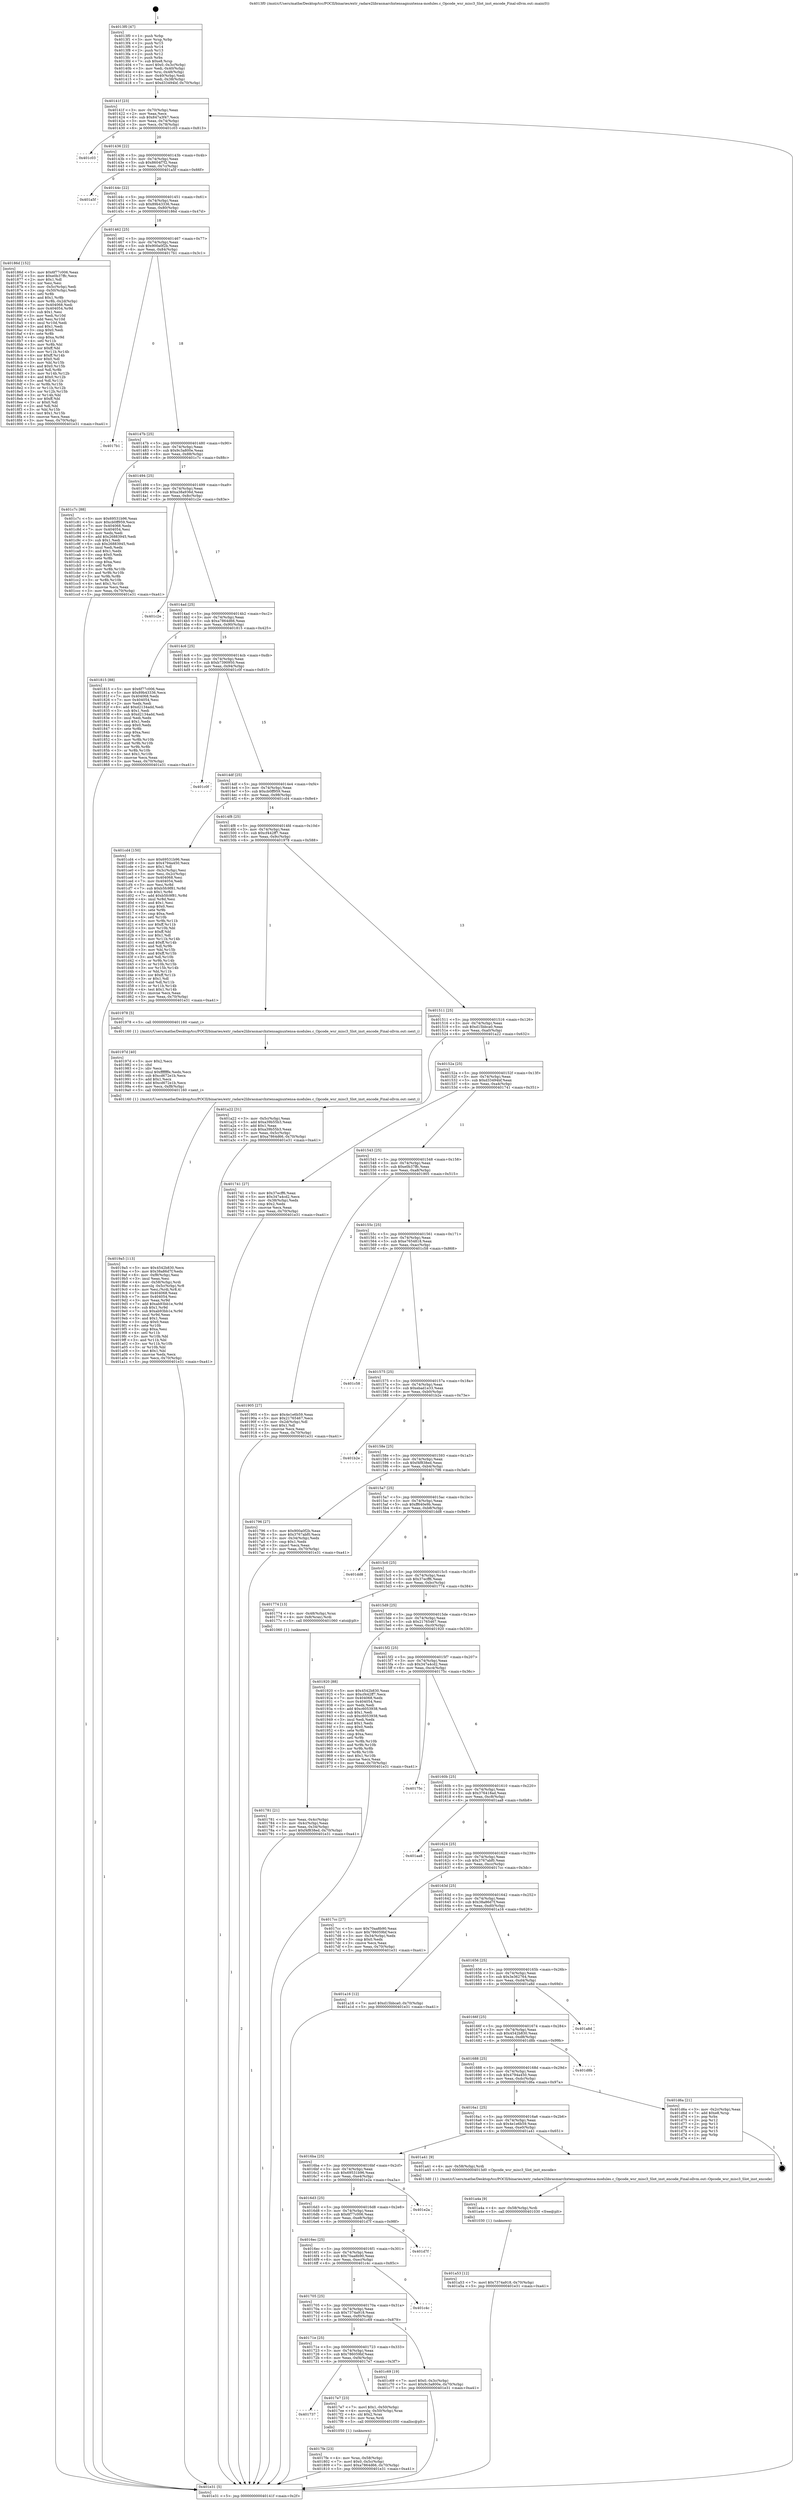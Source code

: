 digraph "0x4013f0" {
  label = "0x4013f0 (/mnt/c/Users/mathe/Desktop/tcc/POCII/binaries/extr_radare2librasmarchxtensagnuxtensa-modules.c_Opcode_wsr_misc3_Slot_inst_encode_Final-ollvm.out::main(0))"
  labelloc = "t"
  node[shape=record]

  Entry [label="",width=0.3,height=0.3,shape=circle,fillcolor=black,style=filled]
  "0x40141f" [label="{
     0x40141f [23]\l
     | [instrs]\l
     &nbsp;&nbsp;0x40141f \<+3\>: mov -0x70(%rbp),%eax\l
     &nbsp;&nbsp;0x401422 \<+2\>: mov %eax,%ecx\l
     &nbsp;&nbsp;0x401424 \<+6\>: sub $0x847a3f47,%ecx\l
     &nbsp;&nbsp;0x40142a \<+3\>: mov %eax,-0x74(%rbp)\l
     &nbsp;&nbsp;0x40142d \<+3\>: mov %ecx,-0x78(%rbp)\l
     &nbsp;&nbsp;0x401430 \<+6\>: je 0000000000401c03 \<main+0x813\>\l
  }"]
  "0x401c03" [label="{
     0x401c03\l
  }", style=dashed]
  "0x401436" [label="{
     0x401436 [22]\l
     | [instrs]\l
     &nbsp;&nbsp;0x401436 \<+5\>: jmp 000000000040143b \<main+0x4b\>\l
     &nbsp;&nbsp;0x40143b \<+3\>: mov -0x74(%rbp),%eax\l
     &nbsp;&nbsp;0x40143e \<+5\>: sub $0x8604f7f2,%eax\l
     &nbsp;&nbsp;0x401443 \<+3\>: mov %eax,-0x7c(%rbp)\l
     &nbsp;&nbsp;0x401446 \<+6\>: je 0000000000401a5f \<main+0x66f\>\l
  }"]
  Exit [label="",width=0.3,height=0.3,shape=circle,fillcolor=black,style=filled,peripheries=2]
  "0x401a5f" [label="{
     0x401a5f\l
  }", style=dashed]
  "0x40144c" [label="{
     0x40144c [22]\l
     | [instrs]\l
     &nbsp;&nbsp;0x40144c \<+5\>: jmp 0000000000401451 \<main+0x61\>\l
     &nbsp;&nbsp;0x401451 \<+3\>: mov -0x74(%rbp),%eax\l
     &nbsp;&nbsp;0x401454 \<+5\>: sub $0x89b43336,%eax\l
     &nbsp;&nbsp;0x401459 \<+3\>: mov %eax,-0x80(%rbp)\l
     &nbsp;&nbsp;0x40145c \<+6\>: je 000000000040186d \<main+0x47d\>\l
  }"]
  "0x401a53" [label="{
     0x401a53 [12]\l
     | [instrs]\l
     &nbsp;&nbsp;0x401a53 \<+7\>: movl $0x7374a918,-0x70(%rbp)\l
     &nbsp;&nbsp;0x401a5a \<+5\>: jmp 0000000000401e31 \<main+0xa41\>\l
  }"]
  "0x40186d" [label="{
     0x40186d [152]\l
     | [instrs]\l
     &nbsp;&nbsp;0x40186d \<+5\>: mov $0x6f77c006,%eax\l
     &nbsp;&nbsp;0x401872 \<+5\>: mov $0xe0b37ffc,%ecx\l
     &nbsp;&nbsp;0x401877 \<+2\>: mov $0x1,%dl\l
     &nbsp;&nbsp;0x401879 \<+2\>: xor %esi,%esi\l
     &nbsp;&nbsp;0x40187b \<+3\>: mov -0x5c(%rbp),%edi\l
     &nbsp;&nbsp;0x40187e \<+3\>: cmp -0x50(%rbp),%edi\l
     &nbsp;&nbsp;0x401881 \<+4\>: setl %r8b\l
     &nbsp;&nbsp;0x401885 \<+4\>: and $0x1,%r8b\l
     &nbsp;&nbsp;0x401889 \<+4\>: mov %r8b,-0x2d(%rbp)\l
     &nbsp;&nbsp;0x40188d \<+7\>: mov 0x404068,%edi\l
     &nbsp;&nbsp;0x401894 \<+8\>: mov 0x404054,%r9d\l
     &nbsp;&nbsp;0x40189c \<+3\>: sub $0x1,%esi\l
     &nbsp;&nbsp;0x40189f \<+3\>: mov %edi,%r10d\l
     &nbsp;&nbsp;0x4018a2 \<+3\>: add %esi,%r10d\l
     &nbsp;&nbsp;0x4018a5 \<+4\>: imul %r10d,%edi\l
     &nbsp;&nbsp;0x4018a9 \<+3\>: and $0x1,%edi\l
     &nbsp;&nbsp;0x4018ac \<+3\>: cmp $0x0,%edi\l
     &nbsp;&nbsp;0x4018af \<+4\>: sete %r8b\l
     &nbsp;&nbsp;0x4018b3 \<+4\>: cmp $0xa,%r9d\l
     &nbsp;&nbsp;0x4018b7 \<+4\>: setl %r11b\l
     &nbsp;&nbsp;0x4018bb \<+3\>: mov %r8b,%bl\l
     &nbsp;&nbsp;0x4018be \<+3\>: xor $0xff,%bl\l
     &nbsp;&nbsp;0x4018c1 \<+3\>: mov %r11b,%r14b\l
     &nbsp;&nbsp;0x4018c4 \<+4\>: xor $0xff,%r14b\l
     &nbsp;&nbsp;0x4018c8 \<+3\>: xor $0x0,%dl\l
     &nbsp;&nbsp;0x4018cb \<+3\>: mov %bl,%r15b\l
     &nbsp;&nbsp;0x4018ce \<+4\>: and $0x0,%r15b\l
     &nbsp;&nbsp;0x4018d2 \<+3\>: and %dl,%r8b\l
     &nbsp;&nbsp;0x4018d5 \<+3\>: mov %r14b,%r12b\l
     &nbsp;&nbsp;0x4018d8 \<+4\>: and $0x0,%r12b\l
     &nbsp;&nbsp;0x4018dc \<+3\>: and %dl,%r11b\l
     &nbsp;&nbsp;0x4018df \<+3\>: or %r8b,%r15b\l
     &nbsp;&nbsp;0x4018e2 \<+3\>: or %r11b,%r12b\l
     &nbsp;&nbsp;0x4018e5 \<+3\>: xor %r12b,%r15b\l
     &nbsp;&nbsp;0x4018e8 \<+3\>: or %r14b,%bl\l
     &nbsp;&nbsp;0x4018eb \<+3\>: xor $0xff,%bl\l
     &nbsp;&nbsp;0x4018ee \<+3\>: or $0x0,%dl\l
     &nbsp;&nbsp;0x4018f1 \<+2\>: and %dl,%bl\l
     &nbsp;&nbsp;0x4018f3 \<+3\>: or %bl,%r15b\l
     &nbsp;&nbsp;0x4018f6 \<+4\>: test $0x1,%r15b\l
     &nbsp;&nbsp;0x4018fa \<+3\>: cmovne %ecx,%eax\l
     &nbsp;&nbsp;0x4018fd \<+3\>: mov %eax,-0x70(%rbp)\l
     &nbsp;&nbsp;0x401900 \<+5\>: jmp 0000000000401e31 \<main+0xa41\>\l
  }"]
  "0x401462" [label="{
     0x401462 [25]\l
     | [instrs]\l
     &nbsp;&nbsp;0x401462 \<+5\>: jmp 0000000000401467 \<main+0x77\>\l
     &nbsp;&nbsp;0x401467 \<+3\>: mov -0x74(%rbp),%eax\l
     &nbsp;&nbsp;0x40146a \<+5\>: sub $0x900a0f2b,%eax\l
     &nbsp;&nbsp;0x40146f \<+6\>: mov %eax,-0x84(%rbp)\l
     &nbsp;&nbsp;0x401475 \<+6\>: je 00000000004017b1 \<main+0x3c1\>\l
  }"]
  "0x401a4a" [label="{
     0x401a4a [9]\l
     | [instrs]\l
     &nbsp;&nbsp;0x401a4a \<+4\>: mov -0x58(%rbp),%rdi\l
     &nbsp;&nbsp;0x401a4e \<+5\>: call 0000000000401030 \<free@plt\>\l
     | [calls]\l
     &nbsp;&nbsp;0x401030 \{1\} (unknown)\l
  }"]
  "0x4017b1" [label="{
     0x4017b1\l
  }", style=dashed]
  "0x40147b" [label="{
     0x40147b [25]\l
     | [instrs]\l
     &nbsp;&nbsp;0x40147b \<+5\>: jmp 0000000000401480 \<main+0x90\>\l
     &nbsp;&nbsp;0x401480 \<+3\>: mov -0x74(%rbp),%eax\l
     &nbsp;&nbsp;0x401483 \<+5\>: sub $0x9c3a800e,%eax\l
     &nbsp;&nbsp;0x401488 \<+6\>: mov %eax,-0x88(%rbp)\l
     &nbsp;&nbsp;0x40148e \<+6\>: je 0000000000401c7c \<main+0x88c\>\l
  }"]
  "0x4019a5" [label="{
     0x4019a5 [113]\l
     | [instrs]\l
     &nbsp;&nbsp;0x4019a5 \<+5\>: mov $0x4542b830,%ecx\l
     &nbsp;&nbsp;0x4019aa \<+5\>: mov $0x38a86d7f,%edx\l
     &nbsp;&nbsp;0x4019af \<+6\>: mov -0xf8(%rbp),%esi\l
     &nbsp;&nbsp;0x4019b5 \<+3\>: imul %eax,%esi\l
     &nbsp;&nbsp;0x4019b8 \<+4\>: mov -0x58(%rbp),%rdi\l
     &nbsp;&nbsp;0x4019bc \<+4\>: movslq -0x5c(%rbp),%r8\l
     &nbsp;&nbsp;0x4019c0 \<+4\>: mov %esi,(%rdi,%r8,4)\l
     &nbsp;&nbsp;0x4019c4 \<+7\>: mov 0x404068,%eax\l
     &nbsp;&nbsp;0x4019cb \<+7\>: mov 0x404054,%esi\l
     &nbsp;&nbsp;0x4019d2 \<+3\>: mov %eax,%r9d\l
     &nbsp;&nbsp;0x4019d5 \<+7\>: add $0xab93bb1e,%r9d\l
     &nbsp;&nbsp;0x4019dc \<+4\>: sub $0x1,%r9d\l
     &nbsp;&nbsp;0x4019e0 \<+7\>: sub $0xab93bb1e,%r9d\l
     &nbsp;&nbsp;0x4019e7 \<+4\>: imul %r9d,%eax\l
     &nbsp;&nbsp;0x4019eb \<+3\>: and $0x1,%eax\l
     &nbsp;&nbsp;0x4019ee \<+3\>: cmp $0x0,%eax\l
     &nbsp;&nbsp;0x4019f1 \<+4\>: sete %r10b\l
     &nbsp;&nbsp;0x4019f5 \<+3\>: cmp $0xa,%esi\l
     &nbsp;&nbsp;0x4019f8 \<+4\>: setl %r11b\l
     &nbsp;&nbsp;0x4019fc \<+3\>: mov %r10b,%bl\l
     &nbsp;&nbsp;0x4019ff \<+3\>: and %r11b,%bl\l
     &nbsp;&nbsp;0x401a02 \<+3\>: xor %r11b,%r10b\l
     &nbsp;&nbsp;0x401a05 \<+3\>: or %r10b,%bl\l
     &nbsp;&nbsp;0x401a08 \<+3\>: test $0x1,%bl\l
     &nbsp;&nbsp;0x401a0b \<+3\>: cmovne %edx,%ecx\l
     &nbsp;&nbsp;0x401a0e \<+3\>: mov %ecx,-0x70(%rbp)\l
     &nbsp;&nbsp;0x401a11 \<+5\>: jmp 0000000000401e31 \<main+0xa41\>\l
  }"]
  "0x401c7c" [label="{
     0x401c7c [88]\l
     | [instrs]\l
     &nbsp;&nbsp;0x401c7c \<+5\>: mov $0x69531b96,%eax\l
     &nbsp;&nbsp;0x401c81 \<+5\>: mov $0xcb0ff959,%ecx\l
     &nbsp;&nbsp;0x401c86 \<+7\>: mov 0x404068,%edx\l
     &nbsp;&nbsp;0x401c8d \<+7\>: mov 0x404054,%esi\l
     &nbsp;&nbsp;0x401c94 \<+2\>: mov %edx,%edi\l
     &nbsp;&nbsp;0x401c96 \<+6\>: add $0x26883945,%edi\l
     &nbsp;&nbsp;0x401c9c \<+3\>: sub $0x1,%edi\l
     &nbsp;&nbsp;0x401c9f \<+6\>: sub $0x26883945,%edi\l
     &nbsp;&nbsp;0x401ca5 \<+3\>: imul %edi,%edx\l
     &nbsp;&nbsp;0x401ca8 \<+3\>: and $0x1,%edx\l
     &nbsp;&nbsp;0x401cab \<+3\>: cmp $0x0,%edx\l
     &nbsp;&nbsp;0x401cae \<+4\>: sete %r8b\l
     &nbsp;&nbsp;0x401cb2 \<+3\>: cmp $0xa,%esi\l
     &nbsp;&nbsp;0x401cb5 \<+4\>: setl %r9b\l
     &nbsp;&nbsp;0x401cb9 \<+3\>: mov %r8b,%r10b\l
     &nbsp;&nbsp;0x401cbc \<+3\>: and %r9b,%r10b\l
     &nbsp;&nbsp;0x401cbf \<+3\>: xor %r9b,%r8b\l
     &nbsp;&nbsp;0x401cc2 \<+3\>: or %r8b,%r10b\l
     &nbsp;&nbsp;0x401cc5 \<+4\>: test $0x1,%r10b\l
     &nbsp;&nbsp;0x401cc9 \<+3\>: cmovne %ecx,%eax\l
     &nbsp;&nbsp;0x401ccc \<+3\>: mov %eax,-0x70(%rbp)\l
     &nbsp;&nbsp;0x401ccf \<+5\>: jmp 0000000000401e31 \<main+0xa41\>\l
  }"]
  "0x401494" [label="{
     0x401494 [25]\l
     | [instrs]\l
     &nbsp;&nbsp;0x401494 \<+5\>: jmp 0000000000401499 \<main+0xa9\>\l
     &nbsp;&nbsp;0x401499 \<+3\>: mov -0x74(%rbp),%eax\l
     &nbsp;&nbsp;0x40149c \<+5\>: sub $0xa38a936d,%eax\l
     &nbsp;&nbsp;0x4014a1 \<+6\>: mov %eax,-0x8c(%rbp)\l
     &nbsp;&nbsp;0x4014a7 \<+6\>: je 0000000000401c2e \<main+0x83e\>\l
  }"]
  "0x40197d" [label="{
     0x40197d [40]\l
     | [instrs]\l
     &nbsp;&nbsp;0x40197d \<+5\>: mov $0x2,%ecx\l
     &nbsp;&nbsp;0x401982 \<+1\>: cltd\l
     &nbsp;&nbsp;0x401983 \<+2\>: idiv %ecx\l
     &nbsp;&nbsp;0x401985 \<+6\>: imul $0xfffffffe,%edx,%ecx\l
     &nbsp;&nbsp;0x40198b \<+6\>: sub $0xcd672e1b,%ecx\l
     &nbsp;&nbsp;0x401991 \<+3\>: add $0x1,%ecx\l
     &nbsp;&nbsp;0x401994 \<+6\>: add $0xcd672e1b,%ecx\l
     &nbsp;&nbsp;0x40199a \<+6\>: mov %ecx,-0xf8(%rbp)\l
     &nbsp;&nbsp;0x4019a0 \<+5\>: call 0000000000401160 \<next_i\>\l
     | [calls]\l
     &nbsp;&nbsp;0x401160 \{1\} (/mnt/c/Users/mathe/Desktop/tcc/POCII/binaries/extr_radare2librasmarchxtensagnuxtensa-modules.c_Opcode_wsr_misc3_Slot_inst_encode_Final-ollvm.out::next_i)\l
  }"]
  "0x401c2e" [label="{
     0x401c2e\l
  }", style=dashed]
  "0x4014ad" [label="{
     0x4014ad [25]\l
     | [instrs]\l
     &nbsp;&nbsp;0x4014ad \<+5\>: jmp 00000000004014b2 \<main+0xc2\>\l
     &nbsp;&nbsp;0x4014b2 \<+3\>: mov -0x74(%rbp),%eax\l
     &nbsp;&nbsp;0x4014b5 \<+5\>: sub $0xa7864d66,%eax\l
     &nbsp;&nbsp;0x4014ba \<+6\>: mov %eax,-0x90(%rbp)\l
     &nbsp;&nbsp;0x4014c0 \<+6\>: je 0000000000401815 \<main+0x425\>\l
  }"]
  "0x4017fe" [label="{
     0x4017fe [23]\l
     | [instrs]\l
     &nbsp;&nbsp;0x4017fe \<+4\>: mov %rax,-0x58(%rbp)\l
     &nbsp;&nbsp;0x401802 \<+7\>: movl $0x0,-0x5c(%rbp)\l
     &nbsp;&nbsp;0x401809 \<+7\>: movl $0xa7864d66,-0x70(%rbp)\l
     &nbsp;&nbsp;0x401810 \<+5\>: jmp 0000000000401e31 \<main+0xa41\>\l
  }"]
  "0x401815" [label="{
     0x401815 [88]\l
     | [instrs]\l
     &nbsp;&nbsp;0x401815 \<+5\>: mov $0x6f77c006,%eax\l
     &nbsp;&nbsp;0x40181a \<+5\>: mov $0x89b43336,%ecx\l
     &nbsp;&nbsp;0x40181f \<+7\>: mov 0x404068,%edx\l
     &nbsp;&nbsp;0x401826 \<+7\>: mov 0x404054,%esi\l
     &nbsp;&nbsp;0x40182d \<+2\>: mov %edx,%edi\l
     &nbsp;&nbsp;0x40182f \<+6\>: add $0xd2134add,%edi\l
     &nbsp;&nbsp;0x401835 \<+3\>: sub $0x1,%edi\l
     &nbsp;&nbsp;0x401838 \<+6\>: sub $0xd2134add,%edi\l
     &nbsp;&nbsp;0x40183e \<+3\>: imul %edi,%edx\l
     &nbsp;&nbsp;0x401841 \<+3\>: and $0x1,%edx\l
     &nbsp;&nbsp;0x401844 \<+3\>: cmp $0x0,%edx\l
     &nbsp;&nbsp;0x401847 \<+4\>: sete %r8b\l
     &nbsp;&nbsp;0x40184b \<+3\>: cmp $0xa,%esi\l
     &nbsp;&nbsp;0x40184e \<+4\>: setl %r9b\l
     &nbsp;&nbsp;0x401852 \<+3\>: mov %r8b,%r10b\l
     &nbsp;&nbsp;0x401855 \<+3\>: and %r9b,%r10b\l
     &nbsp;&nbsp;0x401858 \<+3\>: xor %r9b,%r8b\l
     &nbsp;&nbsp;0x40185b \<+3\>: or %r8b,%r10b\l
     &nbsp;&nbsp;0x40185e \<+4\>: test $0x1,%r10b\l
     &nbsp;&nbsp;0x401862 \<+3\>: cmovne %ecx,%eax\l
     &nbsp;&nbsp;0x401865 \<+3\>: mov %eax,-0x70(%rbp)\l
     &nbsp;&nbsp;0x401868 \<+5\>: jmp 0000000000401e31 \<main+0xa41\>\l
  }"]
  "0x4014c6" [label="{
     0x4014c6 [25]\l
     | [instrs]\l
     &nbsp;&nbsp;0x4014c6 \<+5\>: jmp 00000000004014cb \<main+0xdb\>\l
     &nbsp;&nbsp;0x4014cb \<+3\>: mov -0x74(%rbp),%eax\l
     &nbsp;&nbsp;0x4014ce \<+5\>: sub $0xb7390950,%eax\l
     &nbsp;&nbsp;0x4014d3 \<+6\>: mov %eax,-0x94(%rbp)\l
     &nbsp;&nbsp;0x4014d9 \<+6\>: je 0000000000401c0f \<main+0x81f\>\l
  }"]
  "0x401737" [label="{
     0x401737\l
  }", style=dashed]
  "0x401c0f" [label="{
     0x401c0f\l
  }", style=dashed]
  "0x4014df" [label="{
     0x4014df [25]\l
     | [instrs]\l
     &nbsp;&nbsp;0x4014df \<+5\>: jmp 00000000004014e4 \<main+0xf4\>\l
     &nbsp;&nbsp;0x4014e4 \<+3\>: mov -0x74(%rbp),%eax\l
     &nbsp;&nbsp;0x4014e7 \<+5\>: sub $0xcb0ff959,%eax\l
     &nbsp;&nbsp;0x4014ec \<+6\>: mov %eax,-0x98(%rbp)\l
     &nbsp;&nbsp;0x4014f2 \<+6\>: je 0000000000401cd4 \<main+0x8e4\>\l
  }"]
  "0x4017e7" [label="{
     0x4017e7 [23]\l
     | [instrs]\l
     &nbsp;&nbsp;0x4017e7 \<+7\>: movl $0x1,-0x50(%rbp)\l
     &nbsp;&nbsp;0x4017ee \<+4\>: movslq -0x50(%rbp),%rax\l
     &nbsp;&nbsp;0x4017f2 \<+4\>: shl $0x2,%rax\l
     &nbsp;&nbsp;0x4017f6 \<+3\>: mov %rax,%rdi\l
     &nbsp;&nbsp;0x4017f9 \<+5\>: call 0000000000401050 \<malloc@plt\>\l
     | [calls]\l
     &nbsp;&nbsp;0x401050 \{1\} (unknown)\l
  }"]
  "0x401cd4" [label="{
     0x401cd4 [150]\l
     | [instrs]\l
     &nbsp;&nbsp;0x401cd4 \<+5\>: mov $0x69531b96,%eax\l
     &nbsp;&nbsp;0x401cd9 \<+5\>: mov $0x4794a450,%ecx\l
     &nbsp;&nbsp;0x401cde \<+2\>: mov $0x1,%dl\l
     &nbsp;&nbsp;0x401ce0 \<+3\>: mov -0x3c(%rbp),%esi\l
     &nbsp;&nbsp;0x401ce3 \<+3\>: mov %esi,-0x2c(%rbp)\l
     &nbsp;&nbsp;0x401ce6 \<+7\>: mov 0x404068,%esi\l
     &nbsp;&nbsp;0x401ced \<+7\>: mov 0x404054,%edi\l
     &nbsp;&nbsp;0x401cf4 \<+3\>: mov %esi,%r8d\l
     &nbsp;&nbsp;0x401cf7 \<+7\>: sub $0xb5fc9f81,%r8d\l
     &nbsp;&nbsp;0x401cfe \<+4\>: sub $0x1,%r8d\l
     &nbsp;&nbsp;0x401d02 \<+7\>: add $0xb5fc9f81,%r8d\l
     &nbsp;&nbsp;0x401d09 \<+4\>: imul %r8d,%esi\l
     &nbsp;&nbsp;0x401d0d \<+3\>: and $0x1,%esi\l
     &nbsp;&nbsp;0x401d10 \<+3\>: cmp $0x0,%esi\l
     &nbsp;&nbsp;0x401d13 \<+4\>: sete %r9b\l
     &nbsp;&nbsp;0x401d17 \<+3\>: cmp $0xa,%edi\l
     &nbsp;&nbsp;0x401d1a \<+4\>: setl %r10b\l
     &nbsp;&nbsp;0x401d1e \<+3\>: mov %r9b,%r11b\l
     &nbsp;&nbsp;0x401d21 \<+4\>: xor $0xff,%r11b\l
     &nbsp;&nbsp;0x401d25 \<+3\>: mov %r10b,%bl\l
     &nbsp;&nbsp;0x401d28 \<+3\>: xor $0xff,%bl\l
     &nbsp;&nbsp;0x401d2b \<+3\>: xor $0x1,%dl\l
     &nbsp;&nbsp;0x401d2e \<+3\>: mov %r11b,%r14b\l
     &nbsp;&nbsp;0x401d31 \<+4\>: and $0xff,%r14b\l
     &nbsp;&nbsp;0x401d35 \<+3\>: and %dl,%r9b\l
     &nbsp;&nbsp;0x401d38 \<+3\>: mov %bl,%r15b\l
     &nbsp;&nbsp;0x401d3b \<+4\>: and $0xff,%r15b\l
     &nbsp;&nbsp;0x401d3f \<+3\>: and %dl,%r10b\l
     &nbsp;&nbsp;0x401d42 \<+3\>: or %r9b,%r14b\l
     &nbsp;&nbsp;0x401d45 \<+3\>: or %r10b,%r15b\l
     &nbsp;&nbsp;0x401d48 \<+3\>: xor %r15b,%r14b\l
     &nbsp;&nbsp;0x401d4b \<+3\>: or %bl,%r11b\l
     &nbsp;&nbsp;0x401d4e \<+4\>: xor $0xff,%r11b\l
     &nbsp;&nbsp;0x401d52 \<+3\>: or $0x1,%dl\l
     &nbsp;&nbsp;0x401d55 \<+3\>: and %dl,%r11b\l
     &nbsp;&nbsp;0x401d58 \<+3\>: or %r11b,%r14b\l
     &nbsp;&nbsp;0x401d5b \<+4\>: test $0x1,%r14b\l
     &nbsp;&nbsp;0x401d5f \<+3\>: cmovne %ecx,%eax\l
     &nbsp;&nbsp;0x401d62 \<+3\>: mov %eax,-0x70(%rbp)\l
     &nbsp;&nbsp;0x401d65 \<+5\>: jmp 0000000000401e31 \<main+0xa41\>\l
  }"]
  "0x4014f8" [label="{
     0x4014f8 [25]\l
     | [instrs]\l
     &nbsp;&nbsp;0x4014f8 \<+5\>: jmp 00000000004014fd \<main+0x10d\>\l
     &nbsp;&nbsp;0x4014fd \<+3\>: mov -0x74(%rbp),%eax\l
     &nbsp;&nbsp;0x401500 \<+5\>: sub $0xcf442ff7,%eax\l
     &nbsp;&nbsp;0x401505 \<+6\>: mov %eax,-0x9c(%rbp)\l
     &nbsp;&nbsp;0x40150b \<+6\>: je 0000000000401978 \<main+0x588\>\l
  }"]
  "0x40171e" [label="{
     0x40171e [25]\l
     | [instrs]\l
     &nbsp;&nbsp;0x40171e \<+5\>: jmp 0000000000401723 \<main+0x333\>\l
     &nbsp;&nbsp;0x401723 \<+3\>: mov -0x74(%rbp),%eax\l
     &nbsp;&nbsp;0x401726 \<+5\>: sub $0x786059bf,%eax\l
     &nbsp;&nbsp;0x40172b \<+6\>: mov %eax,-0xf4(%rbp)\l
     &nbsp;&nbsp;0x401731 \<+6\>: je 00000000004017e7 \<main+0x3f7\>\l
  }"]
  "0x401978" [label="{
     0x401978 [5]\l
     | [instrs]\l
     &nbsp;&nbsp;0x401978 \<+5\>: call 0000000000401160 \<next_i\>\l
     | [calls]\l
     &nbsp;&nbsp;0x401160 \{1\} (/mnt/c/Users/mathe/Desktop/tcc/POCII/binaries/extr_radare2librasmarchxtensagnuxtensa-modules.c_Opcode_wsr_misc3_Slot_inst_encode_Final-ollvm.out::next_i)\l
  }"]
  "0x401511" [label="{
     0x401511 [25]\l
     | [instrs]\l
     &nbsp;&nbsp;0x401511 \<+5\>: jmp 0000000000401516 \<main+0x126\>\l
     &nbsp;&nbsp;0x401516 \<+3\>: mov -0x74(%rbp),%eax\l
     &nbsp;&nbsp;0x401519 \<+5\>: sub $0xd15bbca0,%eax\l
     &nbsp;&nbsp;0x40151e \<+6\>: mov %eax,-0xa0(%rbp)\l
     &nbsp;&nbsp;0x401524 \<+6\>: je 0000000000401a22 \<main+0x632\>\l
  }"]
  "0x401c69" [label="{
     0x401c69 [19]\l
     | [instrs]\l
     &nbsp;&nbsp;0x401c69 \<+7\>: movl $0x0,-0x3c(%rbp)\l
     &nbsp;&nbsp;0x401c70 \<+7\>: movl $0x9c3a800e,-0x70(%rbp)\l
     &nbsp;&nbsp;0x401c77 \<+5\>: jmp 0000000000401e31 \<main+0xa41\>\l
  }"]
  "0x401a22" [label="{
     0x401a22 [31]\l
     | [instrs]\l
     &nbsp;&nbsp;0x401a22 \<+3\>: mov -0x5c(%rbp),%eax\l
     &nbsp;&nbsp;0x401a25 \<+5\>: add $0xa39b55b3,%eax\l
     &nbsp;&nbsp;0x401a2a \<+3\>: add $0x1,%eax\l
     &nbsp;&nbsp;0x401a2d \<+5\>: sub $0xa39b55b3,%eax\l
     &nbsp;&nbsp;0x401a32 \<+3\>: mov %eax,-0x5c(%rbp)\l
     &nbsp;&nbsp;0x401a35 \<+7\>: movl $0xa7864d66,-0x70(%rbp)\l
     &nbsp;&nbsp;0x401a3c \<+5\>: jmp 0000000000401e31 \<main+0xa41\>\l
  }"]
  "0x40152a" [label="{
     0x40152a [25]\l
     | [instrs]\l
     &nbsp;&nbsp;0x40152a \<+5\>: jmp 000000000040152f \<main+0x13f\>\l
     &nbsp;&nbsp;0x40152f \<+3\>: mov -0x74(%rbp),%eax\l
     &nbsp;&nbsp;0x401532 \<+5\>: sub $0xd33494bf,%eax\l
     &nbsp;&nbsp;0x401537 \<+6\>: mov %eax,-0xa4(%rbp)\l
     &nbsp;&nbsp;0x40153d \<+6\>: je 0000000000401741 \<main+0x351\>\l
  }"]
  "0x401705" [label="{
     0x401705 [25]\l
     | [instrs]\l
     &nbsp;&nbsp;0x401705 \<+5\>: jmp 000000000040170a \<main+0x31a\>\l
     &nbsp;&nbsp;0x40170a \<+3\>: mov -0x74(%rbp),%eax\l
     &nbsp;&nbsp;0x40170d \<+5\>: sub $0x7374a918,%eax\l
     &nbsp;&nbsp;0x401712 \<+6\>: mov %eax,-0xf0(%rbp)\l
     &nbsp;&nbsp;0x401718 \<+6\>: je 0000000000401c69 \<main+0x879\>\l
  }"]
  "0x401741" [label="{
     0x401741 [27]\l
     | [instrs]\l
     &nbsp;&nbsp;0x401741 \<+5\>: mov $0x37ecff6,%eax\l
     &nbsp;&nbsp;0x401746 \<+5\>: mov $0x347a4cd2,%ecx\l
     &nbsp;&nbsp;0x40174b \<+3\>: mov -0x38(%rbp),%edx\l
     &nbsp;&nbsp;0x40174e \<+3\>: cmp $0x2,%edx\l
     &nbsp;&nbsp;0x401751 \<+3\>: cmovne %ecx,%eax\l
     &nbsp;&nbsp;0x401754 \<+3\>: mov %eax,-0x70(%rbp)\l
     &nbsp;&nbsp;0x401757 \<+5\>: jmp 0000000000401e31 \<main+0xa41\>\l
  }"]
  "0x401543" [label="{
     0x401543 [25]\l
     | [instrs]\l
     &nbsp;&nbsp;0x401543 \<+5\>: jmp 0000000000401548 \<main+0x158\>\l
     &nbsp;&nbsp;0x401548 \<+3\>: mov -0x74(%rbp),%eax\l
     &nbsp;&nbsp;0x40154b \<+5\>: sub $0xe0b37ffc,%eax\l
     &nbsp;&nbsp;0x401550 \<+6\>: mov %eax,-0xa8(%rbp)\l
     &nbsp;&nbsp;0x401556 \<+6\>: je 0000000000401905 \<main+0x515\>\l
  }"]
  "0x401e31" [label="{
     0x401e31 [5]\l
     | [instrs]\l
     &nbsp;&nbsp;0x401e31 \<+5\>: jmp 000000000040141f \<main+0x2f\>\l
  }"]
  "0x4013f0" [label="{
     0x4013f0 [47]\l
     | [instrs]\l
     &nbsp;&nbsp;0x4013f0 \<+1\>: push %rbp\l
     &nbsp;&nbsp;0x4013f1 \<+3\>: mov %rsp,%rbp\l
     &nbsp;&nbsp;0x4013f4 \<+2\>: push %r15\l
     &nbsp;&nbsp;0x4013f6 \<+2\>: push %r14\l
     &nbsp;&nbsp;0x4013f8 \<+2\>: push %r13\l
     &nbsp;&nbsp;0x4013fa \<+2\>: push %r12\l
     &nbsp;&nbsp;0x4013fc \<+1\>: push %rbx\l
     &nbsp;&nbsp;0x4013fd \<+7\>: sub $0xe8,%rsp\l
     &nbsp;&nbsp;0x401404 \<+7\>: movl $0x0,-0x3c(%rbp)\l
     &nbsp;&nbsp;0x40140b \<+3\>: mov %edi,-0x40(%rbp)\l
     &nbsp;&nbsp;0x40140e \<+4\>: mov %rsi,-0x48(%rbp)\l
     &nbsp;&nbsp;0x401412 \<+3\>: mov -0x40(%rbp),%edi\l
     &nbsp;&nbsp;0x401415 \<+3\>: mov %edi,-0x38(%rbp)\l
     &nbsp;&nbsp;0x401418 \<+7\>: movl $0xd33494bf,-0x70(%rbp)\l
  }"]
  "0x401c4c" [label="{
     0x401c4c\l
  }", style=dashed]
  "0x401905" [label="{
     0x401905 [27]\l
     | [instrs]\l
     &nbsp;&nbsp;0x401905 \<+5\>: mov $0x4e1e6b59,%eax\l
     &nbsp;&nbsp;0x40190a \<+5\>: mov $0x21765467,%ecx\l
     &nbsp;&nbsp;0x40190f \<+3\>: mov -0x2d(%rbp),%dl\l
     &nbsp;&nbsp;0x401912 \<+3\>: test $0x1,%dl\l
     &nbsp;&nbsp;0x401915 \<+3\>: cmovne %ecx,%eax\l
     &nbsp;&nbsp;0x401918 \<+3\>: mov %eax,-0x70(%rbp)\l
     &nbsp;&nbsp;0x40191b \<+5\>: jmp 0000000000401e31 \<main+0xa41\>\l
  }"]
  "0x40155c" [label="{
     0x40155c [25]\l
     | [instrs]\l
     &nbsp;&nbsp;0x40155c \<+5\>: jmp 0000000000401561 \<main+0x171\>\l
     &nbsp;&nbsp;0x401561 \<+3\>: mov -0x74(%rbp),%eax\l
     &nbsp;&nbsp;0x401564 \<+5\>: sub $0xe7654818,%eax\l
     &nbsp;&nbsp;0x401569 \<+6\>: mov %eax,-0xac(%rbp)\l
     &nbsp;&nbsp;0x40156f \<+6\>: je 0000000000401c58 \<main+0x868\>\l
  }"]
  "0x4016ec" [label="{
     0x4016ec [25]\l
     | [instrs]\l
     &nbsp;&nbsp;0x4016ec \<+5\>: jmp 00000000004016f1 \<main+0x301\>\l
     &nbsp;&nbsp;0x4016f1 \<+3\>: mov -0x74(%rbp),%eax\l
     &nbsp;&nbsp;0x4016f4 \<+5\>: sub $0x70aa8b90,%eax\l
     &nbsp;&nbsp;0x4016f9 \<+6\>: mov %eax,-0xec(%rbp)\l
     &nbsp;&nbsp;0x4016ff \<+6\>: je 0000000000401c4c \<main+0x85c\>\l
  }"]
  "0x401c58" [label="{
     0x401c58\l
  }", style=dashed]
  "0x401575" [label="{
     0x401575 [25]\l
     | [instrs]\l
     &nbsp;&nbsp;0x401575 \<+5\>: jmp 000000000040157a \<main+0x18a\>\l
     &nbsp;&nbsp;0x40157a \<+3\>: mov -0x74(%rbp),%eax\l
     &nbsp;&nbsp;0x40157d \<+5\>: sub $0xebad1e33,%eax\l
     &nbsp;&nbsp;0x401582 \<+6\>: mov %eax,-0xb0(%rbp)\l
     &nbsp;&nbsp;0x401588 \<+6\>: je 0000000000401b2e \<main+0x73e\>\l
  }"]
  "0x401d7f" [label="{
     0x401d7f\l
  }", style=dashed]
  "0x401b2e" [label="{
     0x401b2e\l
  }", style=dashed]
  "0x40158e" [label="{
     0x40158e [25]\l
     | [instrs]\l
     &nbsp;&nbsp;0x40158e \<+5\>: jmp 0000000000401593 \<main+0x1a3\>\l
     &nbsp;&nbsp;0x401593 \<+3\>: mov -0x74(%rbp),%eax\l
     &nbsp;&nbsp;0x401596 \<+5\>: sub $0xf4f838ed,%eax\l
     &nbsp;&nbsp;0x40159b \<+6\>: mov %eax,-0xb4(%rbp)\l
     &nbsp;&nbsp;0x4015a1 \<+6\>: je 0000000000401796 \<main+0x3a6\>\l
  }"]
  "0x4016d3" [label="{
     0x4016d3 [25]\l
     | [instrs]\l
     &nbsp;&nbsp;0x4016d3 \<+5\>: jmp 00000000004016d8 \<main+0x2e8\>\l
     &nbsp;&nbsp;0x4016d8 \<+3\>: mov -0x74(%rbp),%eax\l
     &nbsp;&nbsp;0x4016db \<+5\>: sub $0x6f77c006,%eax\l
     &nbsp;&nbsp;0x4016e0 \<+6\>: mov %eax,-0xe8(%rbp)\l
     &nbsp;&nbsp;0x4016e6 \<+6\>: je 0000000000401d7f \<main+0x98f\>\l
  }"]
  "0x401796" [label="{
     0x401796 [27]\l
     | [instrs]\l
     &nbsp;&nbsp;0x401796 \<+5\>: mov $0x900a0f2b,%eax\l
     &nbsp;&nbsp;0x40179b \<+5\>: mov $0x3767abf0,%ecx\l
     &nbsp;&nbsp;0x4017a0 \<+3\>: mov -0x34(%rbp),%edx\l
     &nbsp;&nbsp;0x4017a3 \<+3\>: cmp $0x1,%edx\l
     &nbsp;&nbsp;0x4017a6 \<+3\>: cmovl %ecx,%eax\l
     &nbsp;&nbsp;0x4017a9 \<+3\>: mov %eax,-0x70(%rbp)\l
     &nbsp;&nbsp;0x4017ac \<+5\>: jmp 0000000000401e31 \<main+0xa41\>\l
  }"]
  "0x4015a7" [label="{
     0x4015a7 [25]\l
     | [instrs]\l
     &nbsp;&nbsp;0x4015a7 \<+5\>: jmp 00000000004015ac \<main+0x1bc\>\l
     &nbsp;&nbsp;0x4015ac \<+3\>: mov -0x74(%rbp),%eax\l
     &nbsp;&nbsp;0x4015af \<+5\>: sub $0xff640e9b,%eax\l
     &nbsp;&nbsp;0x4015b4 \<+6\>: mov %eax,-0xb8(%rbp)\l
     &nbsp;&nbsp;0x4015ba \<+6\>: je 0000000000401dd8 \<main+0x9e8\>\l
  }"]
  "0x401e2a" [label="{
     0x401e2a\l
  }", style=dashed]
  "0x401dd8" [label="{
     0x401dd8\l
  }", style=dashed]
  "0x4015c0" [label="{
     0x4015c0 [25]\l
     | [instrs]\l
     &nbsp;&nbsp;0x4015c0 \<+5\>: jmp 00000000004015c5 \<main+0x1d5\>\l
     &nbsp;&nbsp;0x4015c5 \<+3\>: mov -0x74(%rbp),%eax\l
     &nbsp;&nbsp;0x4015c8 \<+5\>: sub $0x37ecff6,%eax\l
     &nbsp;&nbsp;0x4015cd \<+6\>: mov %eax,-0xbc(%rbp)\l
     &nbsp;&nbsp;0x4015d3 \<+6\>: je 0000000000401774 \<main+0x384\>\l
  }"]
  "0x4016ba" [label="{
     0x4016ba [25]\l
     | [instrs]\l
     &nbsp;&nbsp;0x4016ba \<+5\>: jmp 00000000004016bf \<main+0x2cf\>\l
     &nbsp;&nbsp;0x4016bf \<+3\>: mov -0x74(%rbp),%eax\l
     &nbsp;&nbsp;0x4016c2 \<+5\>: sub $0x69531b96,%eax\l
     &nbsp;&nbsp;0x4016c7 \<+6\>: mov %eax,-0xe4(%rbp)\l
     &nbsp;&nbsp;0x4016cd \<+6\>: je 0000000000401e2a \<main+0xa3a\>\l
  }"]
  "0x401774" [label="{
     0x401774 [13]\l
     | [instrs]\l
     &nbsp;&nbsp;0x401774 \<+4\>: mov -0x48(%rbp),%rax\l
     &nbsp;&nbsp;0x401778 \<+4\>: mov 0x8(%rax),%rdi\l
     &nbsp;&nbsp;0x40177c \<+5\>: call 0000000000401060 \<atoi@plt\>\l
     | [calls]\l
     &nbsp;&nbsp;0x401060 \{1\} (unknown)\l
  }"]
  "0x4015d9" [label="{
     0x4015d9 [25]\l
     | [instrs]\l
     &nbsp;&nbsp;0x4015d9 \<+5\>: jmp 00000000004015de \<main+0x1ee\>\l
     &nbsp;&nbsp;0x4015de \<+3\>: mov -0x74(%rbp),%eax\l
     &nbsp;&nbsp;0x4015e1 \<+5\>: sub $0x21765467,%eax\l
     &nbsp;&nbsp;0x4015e6 \<+6\>: mov %eax,-0xc0(%rbp)\l
     &nbsp;&nbsp;0x4015ec \<+6\>: je 0000000000401920 \<main+0x530\>\l
  }"]
  "0x401781" [label="{
     0x401781 [21]\l
     | [instrs]\l
     &nbsp;&nbsp;0x401781 \<+3\>: mov %eax,-0x4c(%rbp)\l
     &nbsp;&nbsp;0x401784 \<+3\>: mov -0x4c(%rbp),%eax\l
     &nbsp;&nbsp;0x401787 \<+3\>: mov %eax,-0x34(%rbp)\l
     &nbsp;&nbsp;0x40178a \<+7\>: movl $0xf4f838ed,-0x70(%rbp)\l
     &nbsp;&nbsp;0x401791 \<+5\>: jmp 0000000000401e31 \<main+0xa41\>\l
  }"]
  "0x401a41" [label="{
     0x401a41 [9]\l
     | [instrs]\l
     &nbsp;&nbsp;0x401a41 \<+4\>: mov -0x58(%rbp),%rdi\l
     &nbsp;&nbsp;0x401a45 \<+5\>: call 00000000004013d0 \<Opcode_wsr_misc3_Slot_inst_encode\>\l
     | [calls]\l
     &nbsp;&nbsp;0x4013d0 \{1\} (/mnt/c/Users/mathe/Desktop/tcc/POCII/binaries/extr_radare2librasmarchxtensagnuxtensa-modules.c_Opcode_wsr_misc3_Slot_inst_encode_Final-ollvm.out::Opcode_wsr_misc3_Slot_inst_encode)\l
  }"]
  "0x401920" [label="{
     0x401920 [88]\l
     | [instrs]\l
     &nbsp;&nbsp;0x401920 \<+5\>: mov $0x4542b830,%eax\l
     &nbsp;&nbsp;0x401925 \<+5\>: mov $0xcf442ff7,%ecx\l
     &nbsp;&nbsp;0x40192a \<+7\>: mov 0x404068,%edx\l
     &nbsp;&nbsp;0x401931 \<+7\>: mov 0x404054,%esi\l
     &nbsp;&nbsp;0x401938 \<+2\>: mov %edx,%edi\l
     &nbsp;&nbsp;0x40193a \<+6\>: add $0xc6053938,%edi\l
     &nbsp;&nbsp;0x401940 \<+3\>: sub $0x1,%edi\l
     &nbsp;&nbsp;0x401943 \<+6\>: sub $0xc6053938,%edi\l
     &nbsp;&nbsp;0x401949 \<+3\>: imul %edi,%edx\l
     &nbsp;&nbsp;0x40194c \<+3\>: and $0x1,%edx\l
     &nbsp;&nbsp;0x40194f \<+3\>: cmp $0x0,%edx\l
     &nbsp;&nbsp;0x401952 \<+4\>: sete %r8b\l
     &nbsp;&nbsp;0x401956 \<+3\>: cmp $0xa,%esi\l
     &nbsp;&nbsp;0x401959 \<+4\>: setl %r9b\l
     &nbsp;&nbsp;0x40195d \<+3\>: mov %r8b,%r10b\l
     &nbsp;&nbsp;0x401960 \<+3\>: and %r9b,%r10b\l
     &nbsp;&nbsp;0x401963 \<+3\>: xor %r9b,%r8b\l
     &nbsp;&nbsp;0x401966 \<+3\>: or %r8b,%r10b\l
     &nbsp;&nbsp;0x401969 \<+4\>: test $0x1,%r10b\l
     &nbsp;&nbsp;0x40196d \<+3\>: cmovne %ecx,%eax\l
     &nbsp;&nbsp;0x401970 \<+3\>: mov %eax,-0x70(%rbp)\l
     &nbsp;&nbsp;0x401973 \<+5\>: jmp 0000000000401e31 \<main+0xa41\>\l
  }"]
  "0x4015f2" [label="{
     0x4015f2 [25]\l
     | [instrs]\l
     &nbsp;&nbsp;0x4015f2 \<+5\>: jmp 00000000004015f7 \<main+0x207\>\l
     &nbsp;&nbsp;0x4015f7 \<+3\>: mov -0x74(%rbp),%eax\l
     &nbsp;&nbsp;0x4015fa \<+5\>: sub $0x347a4cd2,%eax\l
     &nbsp;&nbsp;0x4015ff \<+6\>: mov %eax,-0xc4(%rbp)\l
     &nbsp;&nbsp;0x401605 \<+6\>: je 000000000040175c \<main+0x36c\>\l
  }"]
  "0x4016a1" [label="{
     0x4016a1 [25]\l
     | [instrs]\l
     &nbsp;&nbsp;0x4016a1 \<+5\>: jmp 00000000004016a6 \<main+0x2b6\>\l
     &nbsp;&nbsp;0x4016a6 \<+3\>: mov -0x74(%rbp),%eax\l
     &nbsp;&nbsp;0x4016a9 \<+5\>: sub $0x4e1e6b59,%eax\l
     &nbsp;&nbsp;0x4016ae \<+6\>: mov %eax,-0xe0(%rbp)\l
     &nbsp;&nbsp;0x4016b4 \<+6\>: je 0000000000401a41 \<main+0x651\>\l
  }"]
  "0x40175c" [label="{
     0x40175c\l
  }", style=dashed]
  "0x40160b" [label="{
     0x40160b [25]\l
     | [instrs]\l
     &nbsp;&nbsp;0x40160b \<+5\>: jmp 0000000000401610 \<main+0x220\>\l
     &nbsp;&nbsp;0x401610 \<+3\>: mov -0x74(%rbp),%eax\l
     &nbsp;&nbsp;0x401613 \<+5\>: sub $0x376418ad,%eax\l
     &nbsp;&nbsp;0x401618 \<+6\>: mov %eax,-0xc8(%rbp)\l
     &nbsp;&nbsp;0x40161e \<+6\>: je 0000000000401aa8 \<main+0x6b8\>\l
  }"]
  "0x401d6a" [label="{
     0x401d6a [21]\l
     | [instrs]\l
     &nbsp;&nbsp;0x401d6a \<+3\>: mov -0x2c(%rbp),%eax\l
     &nbsp;&nbsp;0x401d6d \<+7\>: add $0xe8,%rsp\l
     &nbsp;&nbsp;0x401d74 \<+1\>: pop %rbx\l
     &nbsp;&nbsp;0x401d75 \<+2\>: pop %r12\l
     &nbsp;&nbsp;0x401d77 \<+2\>: pop %r13\l
     &nbsp;&nbsp;0x401d79 \<+2\>: pop %r14\l
     &nbsp;&nbsp;0x401d7b \<+2\>: pop %r15\l
     &nbsp;&nbsp;0x401d7d \<+1\>: pop %rbp\l
     &nbsp;&nbsp;0x401d7e \<+1\>: ret\l
  }"]
  "0x401aa8" [label="{
     0x401aa8\l
  }", style=dashed]
  "0x401624" [label="{
     0x401624 [25]\l
     | [instrs]\l
     &nbsp;&nbsp;0x401624 \<+5\>: jmp 0000000000401629 \<main+0x239\>\l
     &nbsp;&nbsp;0x401629 \<+3\>: mov -0x74(%rbp),%eax\l
     &nbsp;&nbsp;0x40162c \<+5\>: sub $0x3767abf0,%eax\l
     &nbsp;&nbsp;0x401631 \<+6\>: mov %eax,-0xcc(%rbp)\l
     &nbsp;&nbsp;0x401637 \<+6\>: je 00000000004017cc \<main+0x3dc\>\l
  }"]
  "0x401688" [label="{
     0x401688 [25]\l
     | [instrs]\l
     &nbsp;&nbsp;0x401688 \<+5\>: jmp 000000000040168d \<main+0x29d\>\l
     &nbsp;&nbsp;0x40168d \<+3\>: mov -0x74(%rbp),%eax\l
     &nbsp;&nbsp;0x401690 \<+5\>: sub $0x4794a450,%eax\l
     &nbsp;&nbsp;0x401695 \<+6\>: mov %eax,-0xdc(%rbp)\l
     &nbsp;&nbsp;0x40169b \<+6\>: je 0000000000401d6a \<main+0x97a\>\l
  }"]
  "0x4017cc" [label="{
     0x4017cc [27]\l
     | [instrs]\l
     &nbsp;&nbsp;0x4017cc \<+5\>: mov $0x70aa8b90,%eax\l
     &nbsp;&nbsp;0x4017d1 \<+5\>: mov $0x786059bf,%ecx\l
     &nbsp;&nbsp;0x4017d6 \<+3\>: mov -0x34(%rbp),%edx\l
     &nbsp;&nbsp;0x4017d9 \<+3\>: cmp $0x0,%edx\l
     &nbsp;&nbsp;0x4017dc \<+3\>: cmove %ecx,%eax\l
     &nbsp;&nbsp;0x4017df \<+3\>: mov %eax,-0x70(%rbp)\l
     &nbsp;&nbsp;0x4017e2 \<+5\>: jmp 0000000000401e31 \<main+0xa41\>\l
  }"]
  "0x40163d" [label="{
     0x40163d [25]\l
     | [instrs]\l
     &nbsp;&nbsp;0x40163d \<+5\>: jmp 0000000000401642 \<main+0x252\>\l
     &nbsp;&nbsp;0x401642 \<+3\>: mov -0x74(%rbp),%eax\l
     &nbsp;&nbsp;0x401645 \<+5\>: sub $0x38a86d7f,%eax\l
     &nbsp;&nbsp;0x40164a \<+6\>: mov %eax,-0xd0(%rbp)\l
     &nbsp;&nbsp;0x401650 \<+6\>: je 0000000000401a16 \<main+0x626\>\l
  }"]
  "0x401d8b" [label="{
     0x401d8b\l
  }", style=dashed]
  "0x401a16" [label="{
     0x401a16 [12]\l
     | [instrs]\l
     &nbsp;&nbsp;0x401a16 \<+7\>: movl $0xd15bbca0,-0x70(%rbp)\l
     &nbsp;&nbsp;0x401a1d \<+5\>: jmp 0000000000401e31 \<main+0xa41\>\l
  }"]
  "0x401656" [label="{
     0x401656 [25]\l
     | [instrs]\l
     &nbsp;&nbsp;0x401656 \<+5\>: jmp 000000000040165b \<main+0x26b\>\l
     &nbsp;&nbsp;0x40165b \<+3\>: mov -0x74(%rbp),%eax\l
     &nbsp;&nbsp;0x40165e \<+5\>: sub $0x3e362764,%eax\l
     &nbsp;&nbsp;0x401663 \<+6\>: mov %eax,-0xd4(%rbp)\l
     &nbsp;&nbsp;0x401669 \<+6\>: je 0000000000401a8d \<main+0x69d\>\l
  }"]
  "0x40166f" [label="{
     0x40166f [25]\l
     | [instrs]\l
     &nbsp;&nbsp;0x40166f \<+5\>: jmp 0000000000401674 \<main+0x284\>\l
     &nbsp;&nbsp;0x401674 \<+3\>: mov -0x74(%rbp),%eax\l
     &nbsp;&nbsp;0x401677 \<+5\>: sub $0x4542b830,%eax\l
     &nbsp;&nbsp;0x40167c \<+6\>: mov %eax,-0xd8(%rbp)\l
     &nbsp;&nbsp;0x401682 \<+6\>: je 0000000000401d8b \<main+0x99b\>\l
  }"]
  "0x401a8d" [label="{
     0x401a8d\l
  }", style=dashed]
  Entry -> "0x4013f0" [label=" 1"]
  "0x40141f" -> "0x401c03" [label=" 0"]
  "0x40141f" -> "0x401436" [label=" 20"]
  "0x401d6a" -> Exit [label=" 1"]
  "0x401436" -> "0x401a5f" [label=" 0"]
  "0x401436" -> "0x40144c" [label=" 20"]
  "0x401cd4" -> "0x401e31" [label=" 1"]
  "0x40144c" -> "0x40186d" [label=" 2"]
  "0x40144c" -> "0x401462" [label=" 18"]
  "0x401c7c" -> "0x401e31" [label=" 1"]
  "0x401462" -> "0x4017b1" [label=" 0"]
  "0x401462" -> "0x40147b" [label=" 18"]
  "0x401c69" -> "0x401e31" [label=" 1"]
  "0x40147b" -> "0x401c7c" [label=" 1"]
  "0x40147b" -> "0x401494" [label=" 17"]
  "0x401a53" -> "0x401e31" [label=" 1"]
  "0x401494" -> "0x401c2e" [label=" 0"]
  "0x401494" -> "0x4014ad" [label=" 17"]
  "0x401a4a" -> "0x401a53" [label=" 1"]
  "0x4014ad" -> "0x401815" [label=" 2"]
  "0x4014ad" -> "0x4014c6" [label=" 15"]
  "0x401a41" -> "0x401a4a" [label=" 1"]
  "0x4014c6" -> "0x401c0f" [label=" 0"]
  "0x4014c6" -> "0x4014df" [label=" 15"]
  "0x401a22" -> "0x401e31" [label=" 1"]
  "0x4014df" -> "0x401cd4" [label=" 1"]
  "0x4014df" -> "0x4014f8" [label=" 14"]
  "0x401a16" -> "0x401e31" [label=" 1"]
  "0x4014f8" -> "0x401978" [label=" 1"]
  "0x4014f8" -> "0x401511" [label=" 13"]
  "0x40197d" -> "0x4019a5" [label=" 1"]
  "0x401511" -> "0x401a22" [label=" 1"]
  "0x401511" -> "0x40152a" [label=" 12"]
  "0x401978" -> "0x40197d" [label=" 1"]
  "0x40152a" -> "0x401741" [label=" 1"]
  "0x40152a" -> "0x401543" [label=" 11"]
  "0x401741" -> "0x401e31" [label=" 1"]
  "0x4013f0" -> "0x40141f" [label=" 1"]
  "0x401e31" -> "0x40141f" [label=" 19"]
  "0x401905" -> "0x401e31" [label=" 2"]
  "0x401543" -> "0x401905" [label=" 2"]
  "0x401543" -> "0x40155c" [label=" 9"]
  "0x40186d" -> "0x401e31" [label=" 2"]
  "0x40155c" -> "0x401c58" [label=" 0"]
  "0x40155c" -> "0x401575" [label=" 9"]
  "0x4017fe" -> "0x401e31" [label=" 1"]
  "0x401575" -> "0x401b2e" [label=" 0"]
  "0x401575" -> "0x40158e" [label=" 9"]
  "0x4017e7" -> "0x4017fe" [label=" 1"]
  "0x40158e" -> "0x401796" [label=" 1"]
  "0x40158e" -> "0x4015a7" [label=" 8"]
  "0x40171e" -> "0x4017e7" [label=" 1"]
  "0x4015a7" -> "0x401dd8" [label=" 0"]
  "0x4015a7" -> "0x4015c0" [label=" 8"]
  "0x4019a5" -> "0x401e31" [label=" 1"]
  "0x4015c0" -> "0x401774" [label=" 1"]
  "0x4015c0" -> "0x4015d9" [label=" 7"]
  "0x401774" -> "0x401781" [label=" 1"]
  "0x401781" -> "0x401e31" [label=" 1"]
  "0x401796" -> "0x401e31" [label=" 1"]
  "0x401705" -> "0x401c69" [label=" 1"]
  "0x4015d9" -> "0x401920" [label=" 1"]
  "0x4015d9" -> "0x4015f2" [label=" 6"]
  "0x401920" -> "0x401e31" [label=" 1"]
  "0x4015f2" -> "0x40175c" [label=" 0"]
  "0x4015f2" -> "0x40160b" [label=" 6"]
  "0x4016ec" -> "0x401c4c" [label=" 0"]
  "0x40160b" -> "0x401aa8" [label=" 0"]
  "0x40160b" -> "0x401624" [label=" 6"]
  "0x401815" -> "0x401e31" [label=" 2"]
  "0x401624" -> "0x4017cc" [label=" 1"]
  "0x401624" -> "0x40163d" [label=" 5"]
  "0x4017cc" -> "0x401e31" [label=" 1"]
  "0x4016d3" -> "0x401d7f" [label=" 0"]
  "0x40163d" -> "0x401a16" [label=" 1"]
  "0x40163d" -> "0x401656" [label=" 4"]
  "0x40171e" -> "0x401737" [label=" 0"]
  "0x401656" -> "0x401a8d" [label=" 0"]
  "0x401656" -> "0x40166f" [label=" 4"]
  "0x4016ba" -> "0x4016d3" [label=" 2"]
  "0x40166f" -> "0x401d8b" [label=" 0"]
  "0x40166f" -> "0x401688" [label=" 4"]
  "0x4016d3" -> "0x4016ec" [label=" 2"]
  "0x401688" -> "0x401d6a" [label=" 1"]
  "0x401688" -> "0x4016a1" [label=" 3"]
  "0x4016ec" -> "0x401705" [label=" 2"]
  "0x4016a1" -> "0x401a41" [label=" 1"]
  "0x4016a1" -> "0x4016ba" [label=" 2"]
  "0x401705" -> "0x40171e" [label=" 1"]
  "0x4016ba" -> "0x401e2a" [label=" 0"]
}

